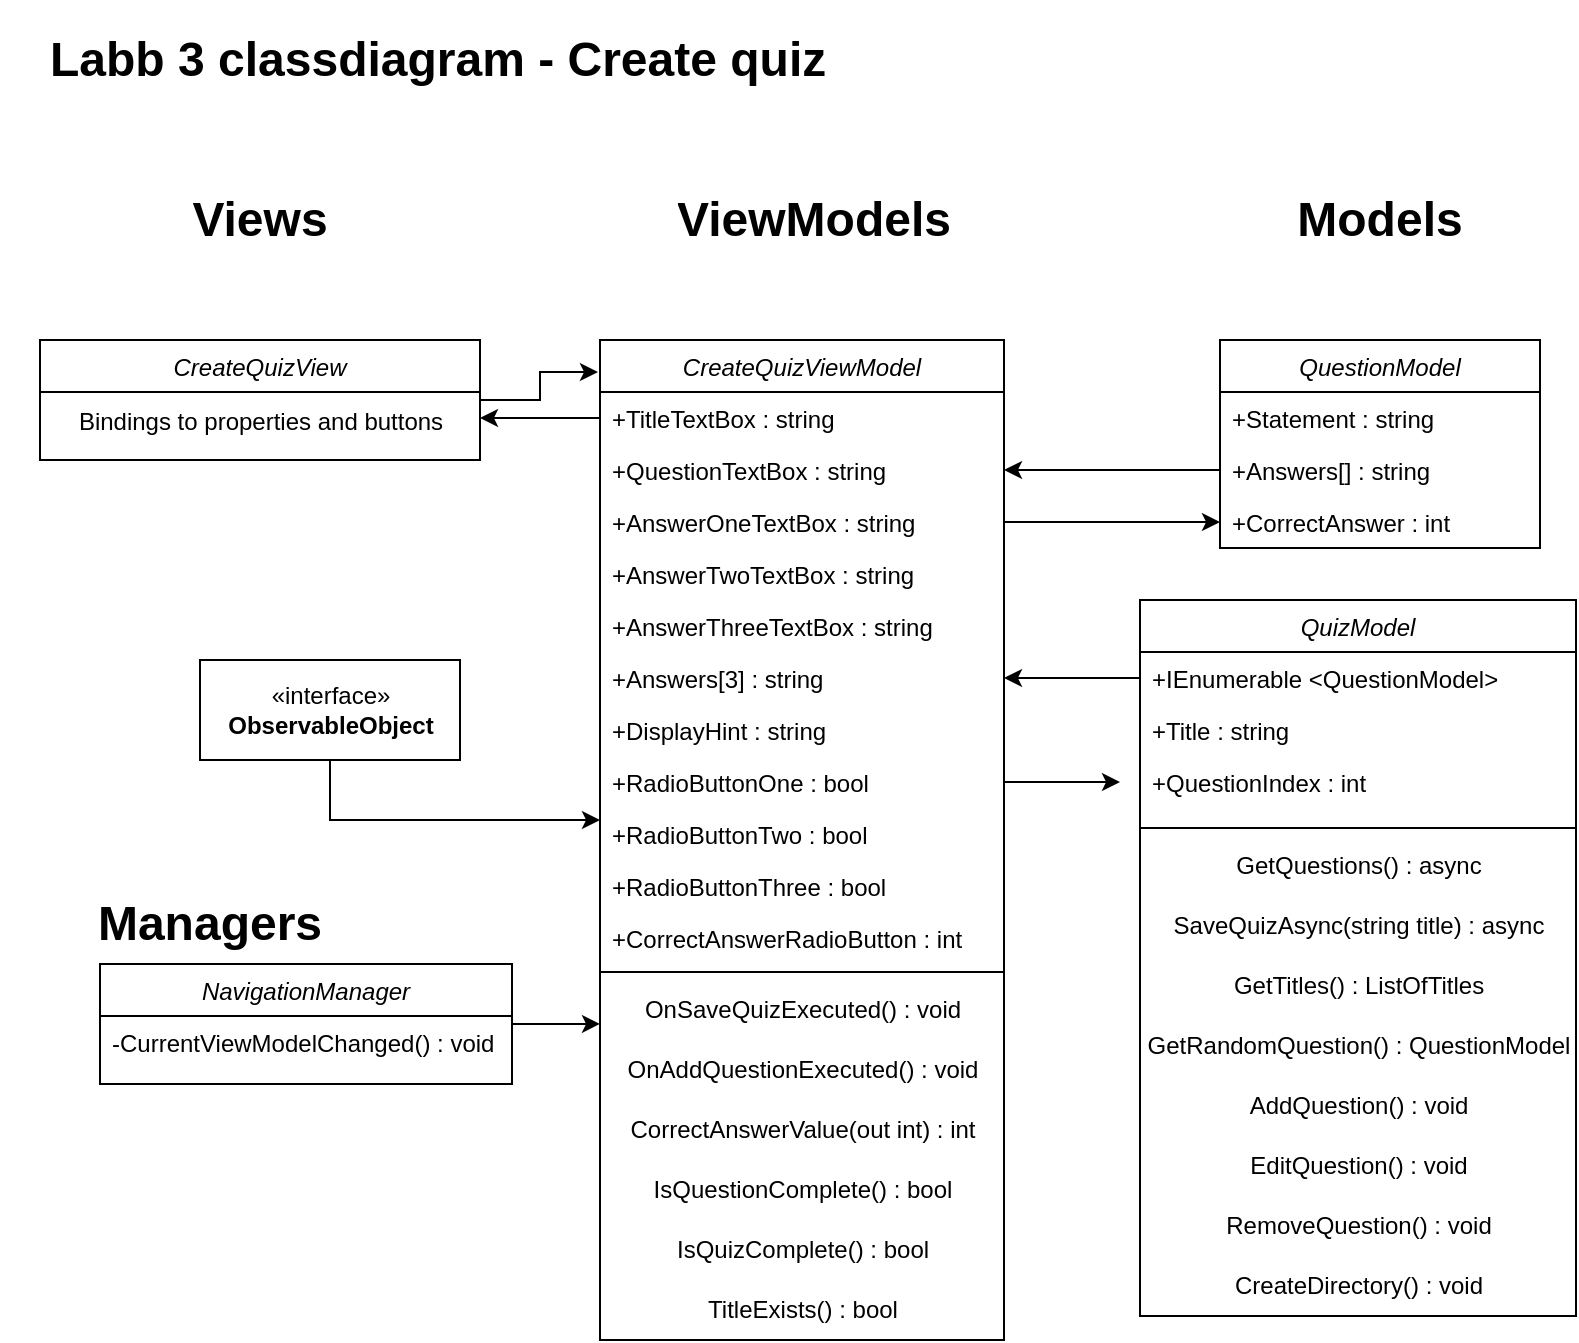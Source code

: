 <mxfile version="20.5.3" type="github">
  <diagram id="vuQVMBfrPxE5bO-7G8xc" name="Sida-1">
    <mxGraphModel dx="2249" dy="697" grid="1" gridSize="10" guides="1" tooltips="1" connect="1" arrows="1" fold="1" page="1" pageScale="1" pageWidth="827" pageHeight="1169" math="0" shadow="0">
      <root>
        <mxCell id="0" />
        <mxCell id="1" parent="0" />
        <mxCell id="wk74jAJ-ABhIwKJBEX5y-1" value="QuestionModel" style="swimlane;fontStyle=2;align=center;verticalAlign=top;childLayout=stackLayout;horizontal=1;startSize=26;horizontalStack=0;resizeParent=1;resizeLast=0;collapsible=1;marginBottom=0;rounded=0;shadow=0;strokeWidth=1;" parent="1" vertex="1">
          <mxGeometry x="-210" y="190" width="160" height="104" as="geometry">
            <mxRectangle x="230" y="140" width="160" height="26" as="alternateBounds" />
          </mxGeometry>
        </mxCell>
        <mxCell id="wk74jAJ-ABhIwKJBEX5y-2" value="+Statement : string" style="text;align=left;verticalAlign=top;spacingLeft=4;spacingRight=4;overflow=hidden;rotatable=0;points=[[0,0.5],[1,0.5]];portConstraint=eastwest;" parent="wk74jAJ-ABhIwKJBEX5y-1" vertex="1">
          <mxGeometry y="26" width="160" height="26" as="geometry" />
        </mxCell>
        <mxCell id="wk74jAJ-ABhIwKJBEX5y-3" value="+Answers[] : string" style="text;align=left;verticalAlign=top;spacingLeft=4;spacingRight=4;overflow=hidden;rotatable=0;points=[[0,0.5],[1,0.5]];portConstraint=eastwest;rounded=0;shadow=0;html=0;" parent="wk74jAJ-ABhIwKJBEX5y-1" vertex="1">
          <mxGeometry y="52" width="160" height="26" as="geometry" />
        </mxCell>
        <mxCell id="wk74jAJ-ABhIwKJBEX5y-4" value="+CorrectAnswer : int" style="text;align=left;verticalAlign=top;spacingLeft=4;spacingRight=4;overflow=hidden;rotatable=0;points=[[0,0.5],[1,0.5]];portConstraint=eastwest;rounded=0;shadow=0;html=0;" parent="wk74jAJ-ABhIwKJBEX5y-1" vertex="1">
          <mxGeometry y="78" width="160" height="26" as="geometry" />
        </mxCell>
        <mxCell id="wk74jAJ-ABhIwKJBEX5y-5" value="&lt;h1&gt;Labb 3 classdiagram - Create quiz&lt;/h1&gt;" style="text;html=1;strokeColor=none;fillColor=none;spacing=5;spacingTop=-20;whiteSpace=wrap;overflow=hidden;rounded=0;" parent="1" vertex="1">
          <mxGeometry x="-800" y="30" width="650" height="50" as="geometry" />
        </mxCell>
        <mxCell id="wk74jAJ-ABhIwKJBEX5y-6" value="&lt;h1&gt;Views&lt;/h1&gt;" style="text;html=1;strokeColor=none;fillColor=none;spacing=5;spacingTop=-20;whiteSpace=wrap;overflow=hidden;rounded=0;align=center;" parent="1" vertex="1">
          <mxGeometry x="-740" y="110" width="100" height="40" as="geometry" />
        </mxCell>
        <mxCell id="wk74jAJ-ABhIwKJBEX5y-7" value="&lt;h1&gt;ViewModels&lt;/h1&gt;" style="text;html=1;strokeColor=none;fillColor=none;spacing=5;spacingTop=-20;whiteSpace=wrap;overflow=hidden;rounded=0;align=center;" parent="1" vertex="1">
          <mxGeometry x="-518" y="110" width="210" height="40" as="geometry" />
        </mxCell>
        <mxCell id="wk74jAJ-ABhIwKJBEX5y-8" value="&lt;h1&gt;Models&lt;/h1&gt;" style="text;html=1;strokeColor=none;fillColor=none;spacing=5;spacingTop=-20;whiteSpace=wrap;overflow=hidden;rounded=0;align=center;" parent="1" vertex="1">
          <mxGeometry x="-180" y="110" width="100" height="40" as="geometry" />
        </mxCell>
        <mxCell id="wk74jAJ-ABhIwKJBEX5y-9" value="QuizModel" style="swimlane;fontStyle=2;align=center;verticalAlign=top;childLayout=stackLayout;horizontal=1;startSize=26;horizontalStack=0;resizeParent=1;resizeLast=0;collapsible=1;marginBottom=0;rounded=0;shadow=0;strokeWidth=1;" parent="1" vertex="1">
          <mxGeometry x="-250" y="320" width="218" height="358" as="geometry">
            <mxRectangle x="230" y="140" width="160" height="26" as="alternateBounds" />
          </mxGeometry>
        </mxCell>
        <mxCell id="wk74jAJ-ABhIwKJBEX5y-10" value="+IEnumerable &lt;QuestionModel&gt;" style="text;align=left;verticalAlign=top;spacingLeft=4;spacingRight=4;overflow=hidden;rotatable=0;points=[[0,0.5],[1,0.5]];portConstraint=eastwest;" parent="wk74jAJ-ABhIwKJBEX5y-9" vertex="1">
          <mxGeometry y="26" width="218" height="26" as="geometry" />
        </mxCell>
        <mxCell id="wk74jAJ-ABhIwKJBEX5y-11" value="+Title : string" style="text;align=left;verticalAlign=top;spacingLeft=4;spacingRight=4;overflow=hidden;rotatable=0;points=[[0,0.5],[1,0.5]];portConstraint=eastwest;rounded=0;shadow=0;html=0;" parent="wk74jAJ-ABhIwKJBEX5y-9" vertex="1">
          <mxGeometry y="52" width="218" height="26" as="geometry" />
        </mxCell>
        <mxCell id="wk74jAJ-ABhIwKJBEX5y-12" value="+QuestionIndex : int" style="text;align=left;verticalAlign=top;spacingLeft=4;spacingRight=4;overflow=hidden;rotatable=0;points=[[0,0.5],[1,0.5]];portConstraint=eastwest;rounded=0;shadow=0;html=0;" parent="wk74jAJ-ABhIwKJBEX5y-9" vertex="1">
          <mxGeometry y="78" width="218" height="32" as="geometry" />
        </mxCell>
        <mxCell id="wk74jAJ-ABhIwKJBEX5y-13" value="" style="line;strokeWidth=1;fillColor=none;align=left;verticalAlign=middle;spacingTop=-1;spacingLeft=3;spacingRight=3;rotatable=0;labelPosition=right;points=[];portConstraint=eastwest;strokeColor=inherit;" parent="wk74jAJ-ABhIwKJBEX5y-9" vertex="1">
          <mxGeometry y="110" width="218" height="8" as="geometry" />
        </mxCell>
        <mxCell id="wk74jAJ-ABhIwKJBEX5y-14" value="GetQuestions() : async" style="text;html=1;align=center;verticalAlign=middle;resizable=0;points=[];autosize=1;strokeColor=none;fillColor=none;" parent="wk74jAJ-ABhIwKJBEX5y-9" vertex="1">
          <mxGeometry y="118" width="218" height="30" as="geometry" />
        </mxCell>
        <mxCell id="wk74jAJ-ABhIwKJBEX5y-62" value="SaveQuizAsync(string title) : async" style="text;html=1;align=center;verticalAlign=middle;resizable=0;points=[];autosize=1;strokeColor=none;fillColor=none;" parent="wk74jAJ-ABhIwKJBEX5y-9" vertex="1">
          <mxGeometry y="148" width="218" height="30" as="geometry" />
        </mxCell>
        <mxCell id="wk74jAJ-ABhIwKJBEX5y-15" value="GetTitles() : ListOfTitles" style="text;html=1;align=center;verticalAlign=middle;resizable=0;points=[];autosize=1;strokeColor=none;fillColor=none;" parent="wk74jAJ-ABhIwKJBEX5y-9" vertex="1">
          <mxGeometry y="178" width="218" height="30" as="geometry" />
        </mxCell>
        <mxCell id="wk74jAJ-ABhIwKJBEX5y-16" value="GetRandomQuestion() : QuestionModel" style="text;html=1;align=center;verticalAlign=middle;resizable=0;points=[];autosize=1;strokeColor=none;fillColor=none;" parent="wk74jAJ-ABhIwKJBEX5y-9" vertex="1">
          <mxGeometry y="208" width="218" height="30" as="geometry" />
        </mxCell>
        <mxCell id="wk74jAJ-ABhIwKJBEX5y-17" value="AddQuestion() : void" style="text;html=1;align=center;verticalAlign=middle;resizable=0;points=[];autosize=1;strokeColor=none;fillColor=none;" parent="wk74jAJ-ABhIwKJBEX5y-9" vertex="1">
          <mxGeometry y="238" width="218" height="30" as="geometry" />
        </mxCell>
        <mxCell id="wk74jAJ-ABhIwKJBEX5y-18" value="EditQuestion()&amp;nbsp;: void" style="text;html=1;align=center;verticalAlign=middle;resizable=0;points=[];autosize=1;strokeColor=none;fillColor=none;" parent="wk74jAJ-ABhIwKJBEX5y-9" vertex="1">
          <mxGeometry y="268" width="218" height="30" as="geometry" />
        </mxCell>
        <mxCell id="wk74jAJ-ABhIwKJBEX5y-19" value="RemoveQuestion()&amp;nbsp;: void" style="text;html=1;align=center;verticalAlign=middle;resizable=0;points=[];autosize=1;strokeColor=none;fillColor=none;" parent="wk74jAJ-ABhIwKJBEX5y-9" vertex="1">
          <mxGeometry y="298" width="218" height="30" as="geometry" />
        </mxCell>
        <mxCell id="wk74jAJ-ABhIwKJBEX5y-20" value="CreateDirectory()&amp;nbsp;: void" style="text;html=1;align=center;verticalAlign=middle;resizable=0;points=[];autosize=1;strokeColor=none;fillColor=none;" parent="wk74jAJ-ABhIwKJBEX5y-9" vertex="1">
          <mxGeometry y="328" width="218" height="30" as="geometry" />
        </mxCell>
        <mxCell id="wk74jAJ-ABhIwKJBEX5y-21" value="CreateQuizViewModel" style="swimlane;fontStyle=2;align=center;verticalAlign=top;childLayout=stackLayout;horizontal=1;startSize=26;horizontalStack=0;resizeParent=1;resizeLast=0;collapsible=1;marginBottom=0;rounded=0;shadow=0;strokeWidth=1;" parent="1" vertex="1">
          <mxGeometry x="-520" y="190" width="202" height="500" as="geometry">
            <mxRectangle x="230" y="140" width="160" height="26" as="alternateBounds" />
          </mxGeometry>
        </mxCell>
        <mxCell id="wk74jAJ-ABhIwKJBEX5y-22" value="+TitleTextBox : string" style="text;align=left;verticalAlign=top;spacingLeft=4;spacingRight=4;overflow=hidden;rotatable=0;points=[[0,0.5],[1,0.5]];portConstraint=eastwest;" parent="wk74jAJ-ABhIwKJBEX5y-21" vertex="1">
          <mxGeometry y="26" width="202" height="26" as="geometry" />
        </mxCell>
        <mxCell id="wk74jAJ-ABhIwKJBEX5y-23" value="+QuestionTextBox : string" style="text;align=left;verticalAlign=top;spacingLeft=4;spacingRight=4;overflow=hidden;rotatable=0;points=[[0,0.5],[1,0.5]];portConstraint=eastwest;rounded=0;shadow=0;html=0;" parent="wk74jAJ-ABhIwKJBEX5y-21" vertex="1">
          <mxGeometry y="52" width="202" height="26" as="geometry" />
        </mxCell>
        <mxCell id="wk74jAJ-ABhIwKJBEX5y-24" value="+AnswerOneTextBox : string" style="text;align=left;verticalAlign=top;spacingLeft=4;spacingRight=4;overflow=hidden;rotatable=0;points=[[0,0.5],[1,0.5]];portConstraint=eastwest;rounded=0;shadow=0;html=0;" parent="wk74jAJ-ABhIwKJBEX5y-21" vertex="1">
          <mxGeometry y="78" width="202" height="26" as="geometry" />
        </mxCell>
        <mxCell id="wk74jAJ-ABhIwKJBEX5y-25" value="+AnswerTwoTextBox : string" style="text;align=left;verticalAlign=top;spacingLeft=4;spacingRight=4;overflow=hidden;rotatable=0;points=[[0,0.5],[1,0.5]];portConstraint=eastwest;rounded=0;shadow=0;html=0;" parent="wk74jAJ-ABhIwKJBEX5y-21" vertex="1">
          <mxGeometry y="104" width="202" height="26" as="geometry" />
        </mxCell>
        <mxCell id="wk74jAJ-ABhIwKJBEX5y-26" value="+AnswerThreeTextBox : string" style="text;align=left;verticalAlign=top;spacingLeft=4;spacingRight=4;overflow=hidden;rotatable=0;points=[[0,0.5],[1,0.5]];portConstraint=eastwest;rounded=0;shadow=0;html=0;" parent="wk74jAJ-ABhIwKJBEX5y-21" vertex="1">
          <mxGeometry y="130" width="202" height="26" as="geometry" />
        </mxCell>
        <mxCell id="wk74jAJ-ABhIwKJBEX5y-28" value="+Answers[3] : string" style="text;align=left;verticalAlign=top;spacingLeft=4;spacingRight=4;overflow=hidden;rotatable=0;points=[[0,0.5],[1,0.5]];portConstraint=eastwest;rounded=0;shadow=0;html=0;" parent="wk74jAJ-ABhIwKJBEX5y-21" vertex="1">
          <mxGeometry y="156" width="202" height="26" as="geometry" />
        </mxCell>
        <mxCell id="wk74jAJ-ABhIwKJBEX5y-33" value="+DisplayHint : string" style="text;align=left;verticalAlign=top;spacingLeft=4;spacingRight=4;overflow=hidden;rotatable=0;points=[[0,0.5],[1,0.5]];portConstraint=eastwest;rounded=0;shadow=0;html=0;" parent="wk74jAJ-ABhIwKJBEX5y-21" vertex="1">
          <mxGeometry y="182" width="202" height="26" as="geometry" />
        </mxCell>
        <mxCell id="wk74jAJ-ABhIwKJBEX5y-29" value="+RadioButtonOne : bool" style="text;align=left;verticalAlign=top;spacingLeft=4;spacingRight=4;overflow=hidden;rotatable=0;points=[[0,0.5],[1,0.5]];portConstraint=eastwest;rounded=0;shadow=0;html=0;" parent="wk74jAJ-ABhIwKJBEX5y-21" vertex="1">
          <mxGeometry y="208" width="202" height="26" as="geometry" />
        </mxCell>
        <mxCell id="wk74jAJ-ABhIwKJBEX5y-30" value="+RadioButtonTwo : bool" style="text;align=left;verticalAlign=top;spacingLeft=4;spacingRight=4;overflow=hidden;rotatable=0;points=[[0,0.5],[1,0.5]];portConstraint=eastwest;rounded=0;shadow=0;html=0;" parent="wk74jAJ-ABhIwKJBEX5y-21" vertex="1">
          <mxGeometry y="234" width="202" height="26" as="geometry" />
        </mxCell>
        <mxCell id="wk74jAJ-ABhIwKJBEX5y-31" value="+RadioButtonThree : bool" style="text;align=left;verticalAlign=top;spacingLeft=4;spacingRight=4;overflow=hidden;rotatable=0;points=[[0,0.5],[1,0.5]];portConstraint=eastwest;rounded=0;shadow=0;html=0;" parent="wk74jAJ-ABhIwKJBEX5y-21" vertex="1">
          <mxGeometry y="260" width="202" height="26" as="geometry" />
        </mxCell>
        <mxCell id="wk74jAJ-ABhIwKJBEX5y-51" value="+CorrectAnswerRadioButton : int" style="text;align=left;verticalAlign=top;spacingLeft=4;spacingRight=4;overflow=hidden;rotatable=0;points=[[0,0.5],[1,0.5]];portConstraint=eastwest;rounded=0;shadow=0;html=0;" parent="wk74jAJ-ABhIwKJBEX5y-21" vertex="1">
          <mxGeometry y="286" width="202" height="26" as="geometry" />
        </mxCell>
        <mxCell id="wk74jAJ-ABhIwKJBEX5y-34" value="" style="line;strokeWidth=1;fillColor=none;align=left;verticalAlign=middle;spacingTop=-1;spacingLeft=3;spacingRight=3;rotatable=0;labelPosition=right;points=[];portConstraint=eastwest;strokeColor=inherit;" parent="wk74jAJ-ABhIwKJBEX5y-21" vertex="1">
          <mxGeometry y="312" width="202" height="8" as="geometry" />
        </mxCell>
        <mxCell id="wk74jAJ-ABhIwKJBEX5y-36" value="OnSaveQuizExecuted() : void" style="text;html=1;align=center;verticalAlign=middle;resizable=0;points=[];autosize=1;strokeColor=none;fillColor=none;" parent="wk74jAJ-ABhIwKJBEX5y-21" vertex="1">
          <mxGeometry y="320" width="202" height="30" as="geometry" />
        </mxCell>
        <mxCell id="wk74jAJ-ABhIwKJBEX5y-37" value="OnAddQuestionExecuted() : void" style="text;html=1;align=center;verticalAlign=middle;resizable=0;points=[];autosize=1;strokeColor=none;fillColor=none;" parent="wk74jAJ-ABhIwKJBEX5y-21" vertex="1">
          <mxGeometry y="350" width="202" height="30" as="geometry" />
        </mxCell>
        <mxCell id="wk74jAJ-ABhIwKJBEX5y-55" value="CorrectAnswerValue(out int) : int" style="text;html=1;align=center;verticalAlign=middle;resizable=0;points=[];autosize=1;strokeColor=none;fillColor=none;" parent="wk74jAJ-ABhIwKJBEX5y-21" vertex="1">
          <mxGeometry y="380" width="202" height="30" as="geometry" />
        </mxCell>
        <mxCell id="wk74jAJ-ABhIwKJBEX5y-57" value="IsQuestionComplete() : bool" style="text;html=1;align=center;verticalAlign=middle;resizable=0;points=[];autosize=1;strokeColor=none;fillColor=none;" parent="wk74jAJ-ABhIwKJBEX5y-21" vertex="1">
          <mxGeometry y="410" width="202" height="30" as="geometry" />
        </mxCell>
        <mxCell id="wk74jAJ-ABhIwKJBEX5y-58" value="IsQuizComplete() : bool" style="text;html=1;align=center;verticalAlign=middle;resizable=0;points=[];autosize=1;strokeColor=none;fillColor=none;" parent="wk74jAJ-ABhIwKJBEX5y-21" vertex="1">
          <mxGeometry y="440" width="202" height="30" as="geometry" />
        </mxCell>
        <mxCell id="wk74jAJ-ABhIwKJBEX5y-59" value="TitleExists() : bool" style="text;html=1;align=center;verticalAlign=middle;resizable=0;points=[];autosize=1;strokeColor=none;fillColor=none;" parent="wk74jAJ-ABhIwKJBEX5y-21" vertex="1">
          <mxGeometry y="470" width="202" height="30" as="geometry" />
        </mxCell>
        <mxCell id="wk74jAJ-ABhIwKJBEX5y-44" style="edgeStyle=orthogonalEdgeStyle;rounded=0;orthogonalLoop=1;jettySize=auto;html=1;entryX=0;entryY=0.5;entryDx=0;entryDy=0;" parent="1" source="wk74jAJ-ABhIwKJBEX5y-24" target="wk74jAJ-ABhIwKJBEX5y-4" edge="1">
          <mxGeometry relative="1" as="geometry" />
        </mxCell>
        <mxCell id="vVsiqYrz9iWuWzZ8DYCa-1" style="edgeStyle=orthogonalEdgeStyle;rounded=0;orthogonalLoop=1;jettySize=auto;html=1;entryX=-0.005;entryY=0.032;entryDx=0;entryDy=0;entryPerimeter=0;" edge="1" parent="1" source="wk74jAJ-ABhIwKJBEX5y-45" target="wk74jAJ-ABhIwKJBEX5y-21">
          <mxGeometry relative="1" as="geometry" />
        </mxCell>
        <mxCell id="wk74jAJ-ABhIwKJBEX5y-45" value="CreateQuizView" style="swimlane;fontStyle=2;align=center;verticalAlign=top;childLayout=stackLayout;horizontal=1;startSize=26;horizontalStack=0;resizeParent=1;resizeLast=0;collapsible=1;marginBottom=0;rounded=0;shadow=0;strokeWidth=1;" parent="1" vertex="1">
          <mxGeometry x="-800" y="190" width="220" height="60" as="geometry">
            <mxRectangle x="230" y="140" width="160" height="26" as="alternateBounds" />
          </mxGeometry>
        </mxCell>
        <mxCell id="wk74jAJ-ABhIwKJBEX5y-46" value="Bindings to properties and buttons" style="text;html=1;align=center;verticalAlign=middle;resizable=0;points=[];autosize=1;strokeColor=none;fillColor=none;" parent="wk74jAJ-ABhIwKJBEX5y-45" vertex="1">
          <mxGeometry y="26" width="220" height="30" as="geometry" />
        </mxCell>
        <mxCell id="wk74jAJ-ABhIwKJBEX5y-47" style="edgeStyle=orthogonalEdgeStyle;rounded=0;orthogonalLoop=1;jettySize=auto;html=1;entryX=1;entryY=0.5;entryDx=0;entryDy=0;" parent="1" source="wk74jAJ-ABhIwKJBEX5y-22" edge="1">
          <mxGeometry relative="1" as="geometry">
            <mxPoint x="-580" y="229" as="targetPoint" />
          </mxGeometry>
        </mxCell>
        <mxCell id="wk74jAJ-ABhIwKJBEX5y-48" style="edgeStyle=orthogonalEdgeStyle;rounded=0;orthogonalLoop=1;jettySize=auto;html=1;" parent="1" source="wk74jAJ-ABhIwKJBEX5y-3" target="wk74jAJ-ABhIwKJBEX5y-23" edge="1">
          <mxGeometry relative="1" as="geometry">
            <mxPoint x="-310" y="255.0" as="targetPoint" />
          </mxGeometry>
        </mxCell>
        <mxCell id="wk74jAJ-ABhIwKJBEX5y-49" style="edgeStyle=orthogonalEdgeStyle;rounded=0;orthogonalLoop=1;jettySize=auto;html=1;entryX=1;entryY=0.5;entryDx=0;entryDy=0;" parent="1" source="wk74jAJ-ABhIwKJBEX5y-10" edge="1">
          <mxGeometry relative="1" as="geometry">
            <mxPoint x="-318" y="359" as="targetPoint" />
          </mxGeometry>
        </mxCell>
        <mxCell id="wk74jAJ-ABhIwKJBEX5y-64" style="edgeStyle=orthogonalEdgeStyle;rounded=0;orthogonalLoop=1;jettySize=auto;html=1;" parent="1" source="wk74jAJ-ABhIwKJBEX5y-29" edge="1">
          <mxGeometry relative="1" as="geometry">
            <mxPoint x="-260" y="411" as="targetPoint" />
          </mxGeometry>
        </mxCell>
        <mxCell id="vVsiqYrz9iWuWzZ8DYCa-4" style="edgeStyle=orthogonalEdgeStyle;rounded=0;orthogonalLoop=1;jettySize=auto;html=1;entryX=0;entryY=0.231;entryDx=0;entryDy=0;entryPerimeter=0;" edge="1" parent="1" source="vVsiqYrz9iWuWzZ8DYCa-2" target="wk74jAJ-ABhIwKJBEX5y-30">
          <mxGeometry relative="1" as="geometry" />
        </mxCell>
        <mxCell id="vVsiqYrz9iWuWzZ8DYCa-2" value="«interface»&lt;br&gt;&lt;b&gt;ObservableObject&lt;/b&gt;" style="html=1;" vertex="1" parent="1">
          <mxGeometry x="-720" y="350" width="130" height="50" as="geometry" />
        </mxCell>
        <mxCell id="vVsiqYrz9iWuWzZ8DYCa-5" value="&lt;h1&gt;Managers&lt;/h1&gt;" style="text;html=1;strokeColor=none;fillColor=none;spacing=5;spacingTop=-20;whiteSpace=wrap;overflow=hidden;rounded=0;align=center;" vertex="1" parent="1">
          <mxGeometry x="-820" y="462" width="210" height="40" as="geometry" />
        </mxCell>
        <mxCell id="vVsiqYrz9iWuWzZ8DYCa-8" style="edgeStyle=orthogonalEdgeStyle;rounded=0;orthogonalLoop=1;jettySize=auto;html=1;entryX=0;entryY=0.733;entryDx=0;entryDy=0;entryPerimeter=0;" edge="1" parent="1" source="vVsiqYrz9iWuWzZ8DYCa-6" target="wk74jAJ-ABhIwKJBEX5y-36">
          <mxGeometry relative="1" as="geometry" />
        </mxCell>
        <mxCell id="vVsiqYrz9iWuWzZ8DYCa-6" value="NavigationManager" style="swimlane;fontStyle=2;align=center;verticalAlign=top;childLayout=stackLayout;horizontal=1;startSize=26;horizontalStack=0;resizeParent=1;resizeLast=0;collapsible=1;marginBottom=0;rounded=0;shadow=0;strokeWidth=1;" vertex="1" parent="1">
          <mxGeometry x="-770" y="502" width="206" height="60" as="geometry">
            <mxRectangle x="230" y="140" width="160" height="26" as="alternateBounds" />
          </mxGeometry>
        </mxCell>
        <mxCell id="vVsiqYrz9iWuWzZ8DYCa-7" value="-CurrentViewModelChanged() : void" style="text;align=left;verticalAlign=top;spacingLeft=4;spacingRight=4;overflow=hidden;rotatable=0;points=[[0,0.5],[1,0.5]];portConstraint=eastwest;" vertex="1" parent="vVsiqYrz9iWuWzZ8DYCa-6">
          <mxGeometry y="26" width="206" height="26" as="geometry" />
        </mxCell>
      </root>
    </mxGraphModel>
  </diagram>
</mxfile>
